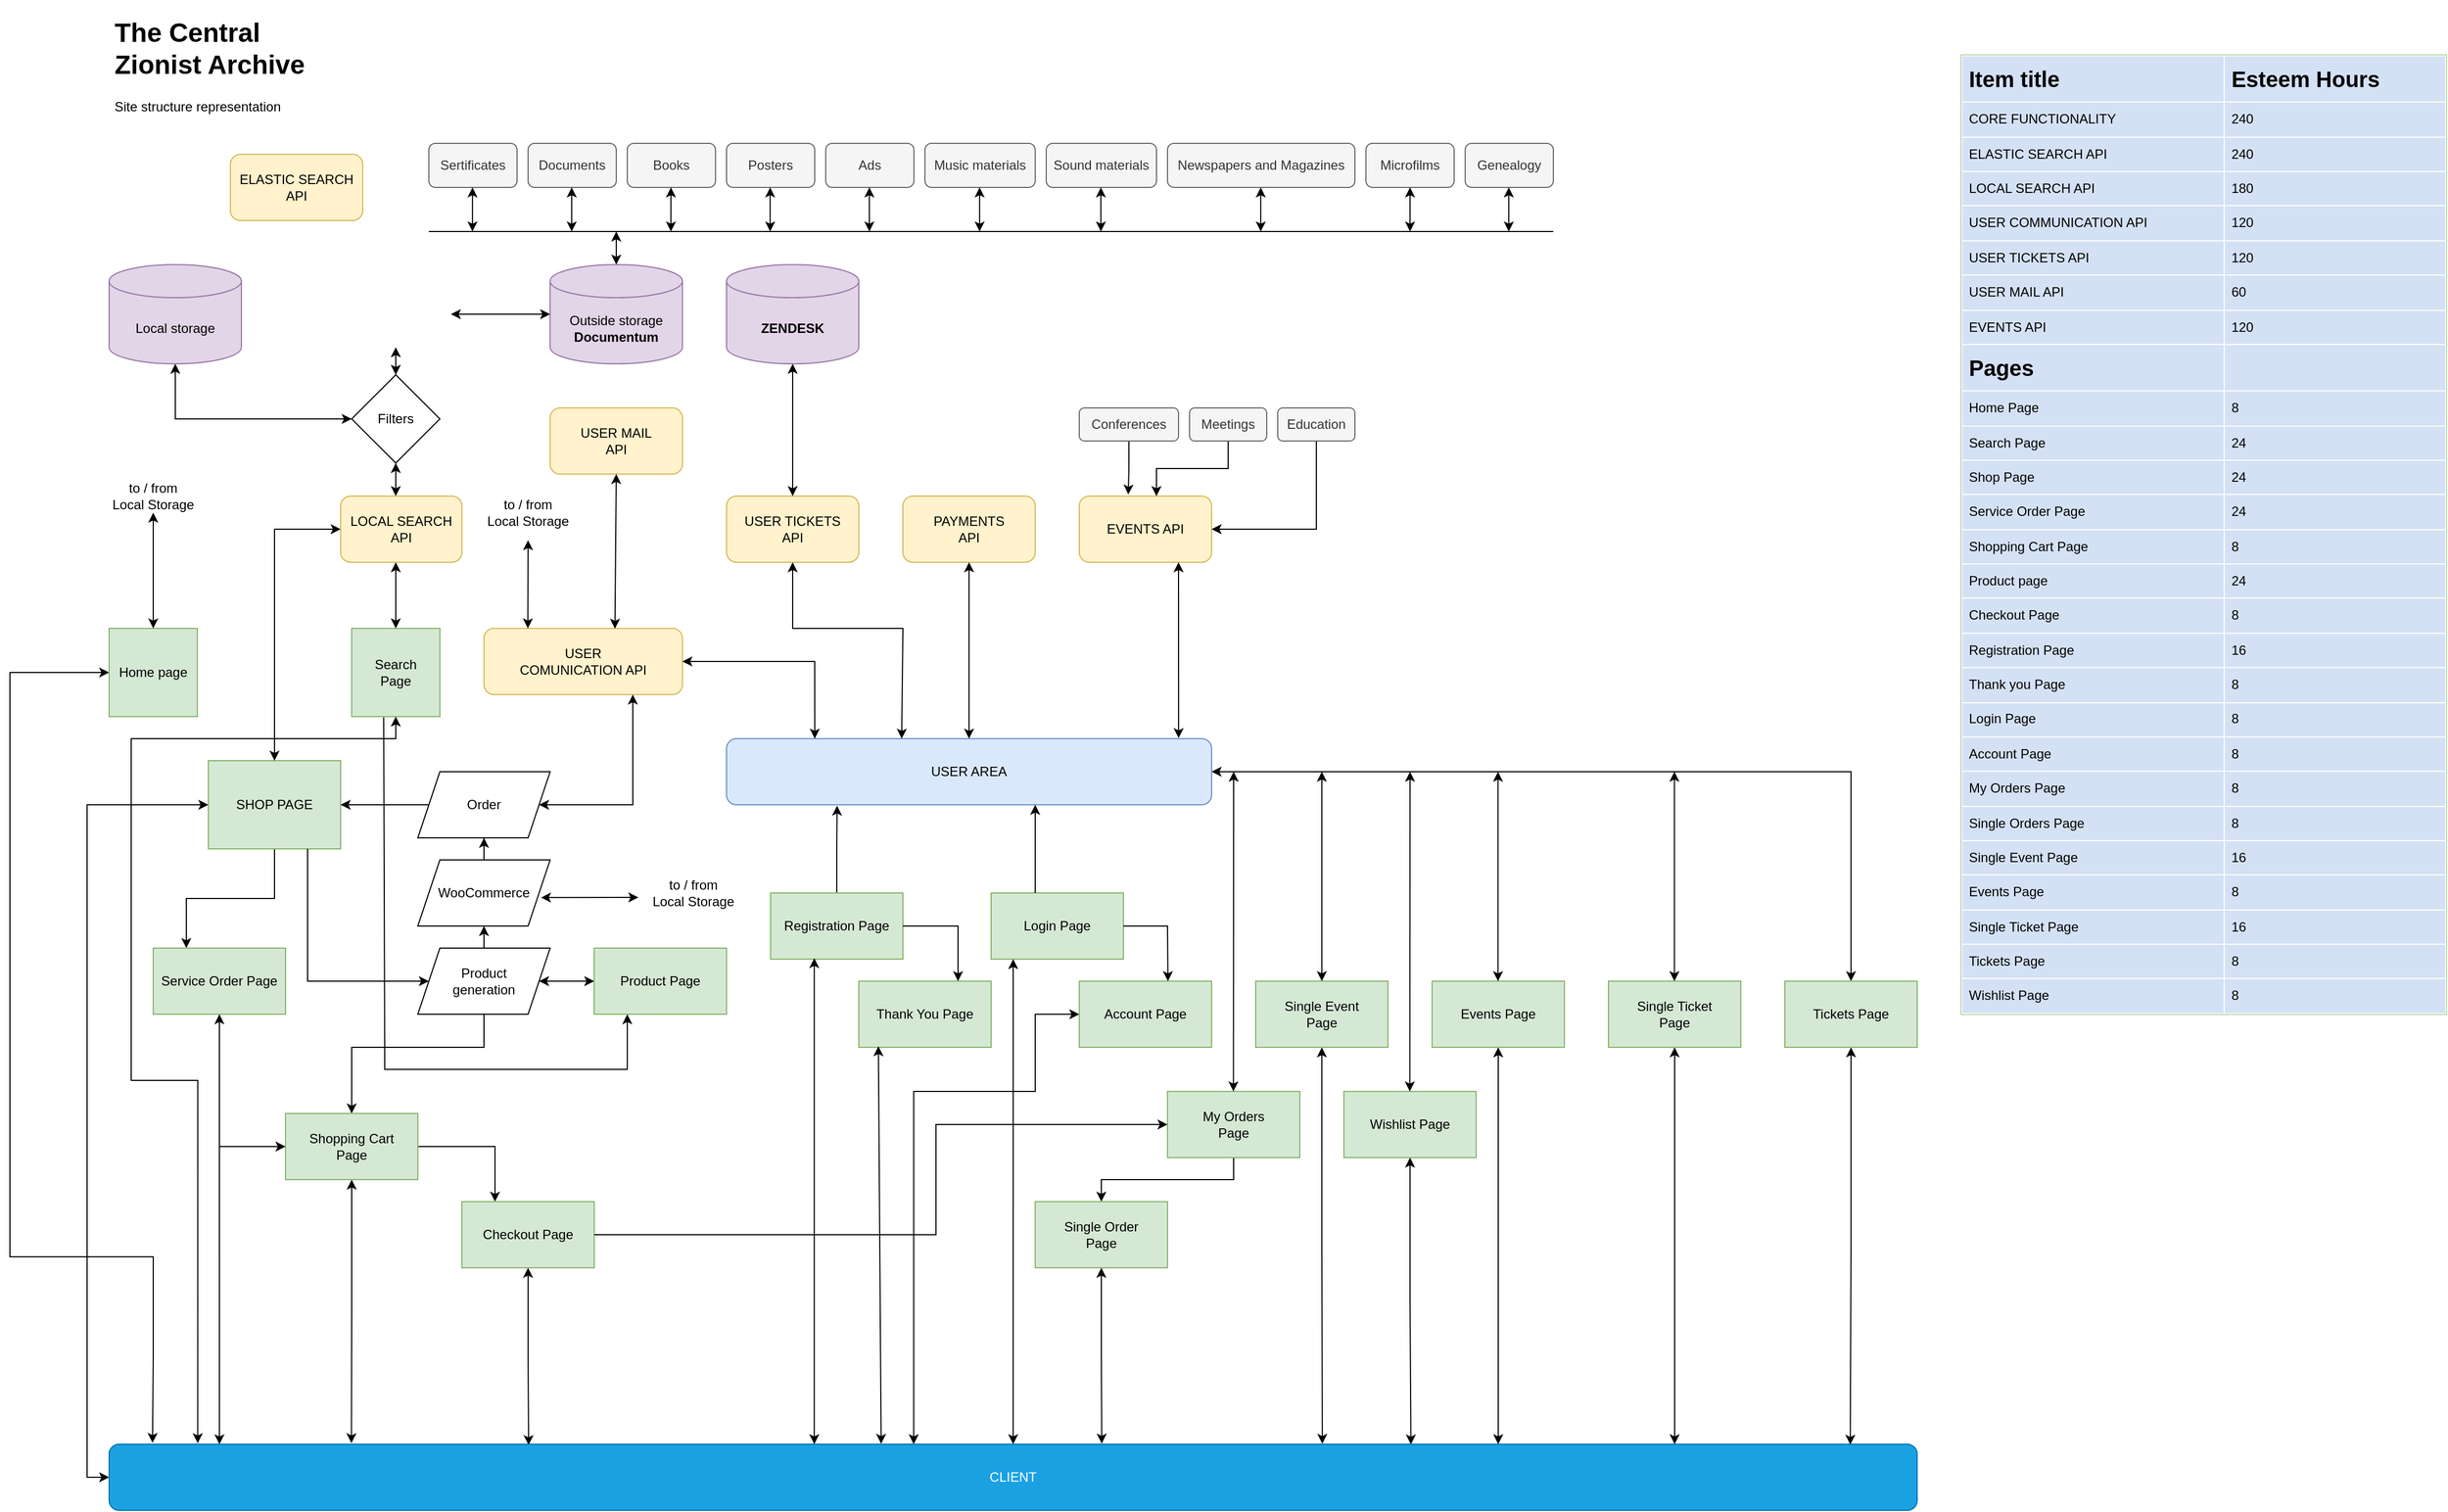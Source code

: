 <mxfile version="20.2.2" type="github">
  <diagram id="vXTD9lxBzudfeYfwQPNL" name="Page-1">
    <mxGraphModel dx="1421" dy="961" grid="1" gridSize="10" guides="1" tooltips="1" connect="1" arrows="1" fold="1" page="1" pageScale="1" pageWidth="1169" pageHeight="827" math="0" shadow="0">
      <root>
        <mxCell id="0" />
        <mxCell id="1" parent="0" />
        <mxCell id="1O4lPicYfPI4-qORrqub-135" style="edgeStyle=orthogonalEdgeStyle;rounded=0;orthogonalLoop=1;jettySize=auto;html=1;entryX=0.024;entryY=-0.02;entryDx=0;entryDy=0;entryPerimeter=0;startArrow=classic;" parent="1" source="1O4lPicYfPI4-qORrqub-1" target="1O4lPicYfPI4-qORrqub-122" edge="1">
          <mxGeometry relative="1" as="geometry">
            <mxPoint x="140" y="1260.0" as="targetPoint" />
            <Array as="points">
              <mxPoint x="70" y="640" />
              <mxPoint x="70" y="1170" />
              <mxPoint x="200" y="1170" />
              <mxPoint x="200" y="1260" />
            </Array>
          </mxGeometry>
        </mxCell>
        <mxCell id="1O4lPicYfPI4-qORrqub-1" value="Home page" style="whiteSpace=wrap;html=1;aspect=fixed;fillColor=#d5e8d4;strokeColor=#82b366;" parent="1" vertex="1">
          <mxGeometry x="160" y="600" width="80" height="80" as="geometry" />
        </mxCell>
        <mxCell id="1O4lPicYfPI4-qORrqub-136" style="edgeStyle=orthogonalEdgeStyle;rounded=0;orthogonalLoop=1;jettySize=auto;html=1;entryX=0.049;entryY=-0.015;entryDx=0;entryDy=0;entryPerimeter=0;startArrow=classic;" parent="1" source="1O4lPicYfPI4-qORrqub-2" target="1O4lPicYfPI4-qORrqub-122" edge="1">
          <mxGeometry relative="1" as="geometry">
            <Array as="points">
              <mxPoint x="420" y="700" />
              <mxPoint x="180" y="700" />
              <mxPoint x="180" y="1010" />
              <mxPoint x="240" y="1010" />
            </Array>
          </mxGeometry>
        </mxCell>
        <mxCell id="1O4lPicYfPI4-qORrqub-2" value="&lt;div&gt;Search&lt;/div&gt;&lt;div&gt;Page&lt;br&gt;&lt;/div&gt;" style="whiteSpace=wrap;html=1;aspect=fixed;fillColor=#d5e8d4;strokeColor=#82b366;" parent="1" vertex="1">
          <mxGeometry x="380" y="600" width="80" height="80" as="geometry" />
        </mxCell>
        <mxCell id="1O4lPicYfPI4-qORrqub-4" value="Local storage" style="shape=cylinder3;whiteSpace=wrap;html=1;boundedLbl=1;backgroundOutline=1;size=15;fillColor=#e1d5e7;strokeColor=#9673a6;" parent="1" vertex="1">
          <mxGeometry x="160" y="270" width="120" height="90" as="geometry" />
        </mxCell>
        <mxCell id="1O4lPicYfPI4-qORrqub-5" value="Outside storage&lt;br&gt;&lt;strong&gt;Documentum&lt;/strong&gt;" style="shape=cylinder3;whiteSpace=wrap;html=1;boundedLbl=1;backgroundOutline=1;size=15;fillColor=#e1d5e7;strokeColor=#9673a6;" parent="1" vertex="1">
          <mxGeometry x="560" y="270" width="120" height="90" as="geometry" />
        </mxCell>
        <mxCell id="1O4lPicYfPI4-qORrqub-6" value="&lt;h1&gt;The Central Zionist Archive &lt;br&gt;&lt;/h1&gt;&lt;p&gt;Site structure representation&lt;br&gt;&lt;/p&gt;" style="text;html=1;strokeColor=none;fillColor=none;spacing=5;spacingTop=-20;whiteSpace=wrap;overflow=hidden;rounded=0;" parent="1" vertex="1">
          <mxGeometry x="160" y="40" width="190" height="120" as="geometry" />
        </mxCell>
        <mxCell id="1O4lPicYfPI4-qORrqub-9" value="Sertificates" style="rounded=1;whiteSpace=wrap;html=1;fillColor=#f5f5f5;fontColor=#333333;strokeColor=#666666;" parent="1" vertex="1">
          <mxGeometry x="450" y="160" width="80" height="40" as="geometry" />
        </mxCell>
        <mxCell id="1O4lPicYfPI4-qORrqub-10" value="Documents" style="rounded=1;whiteSpace=wrap;html=1;fillColor=#f5f5f5;fontColor=#333333;strokeColor=#666666;" parent="1" vertex="1">
          <mxGeometry x="540" y="160" width="80" height="40" as="geometry" />
        </mxCell>
        <mxCell id="1O4lPicYfPI4-qORrqub-11" value="Books" style="rounded=1;whiteSpace=wrap;html=1;fillColor=#f5f5f5;fontColor=#333333;strokeColor=#666666;" parent="1" vertex="1">
          <mxGeometry x="630" y="160" width="80" height="40" as="geometry" />
        </mxCell>
        <mxCell id="1O4lPicYfPI4-qORrqub-13" value="" style="endArrow=classic;startArrow=classic;html=1;rounded=0;exitX=1;exitY=0.5;exitDx=0;exitDy=0;entryX=0;entryY=0.5;entryDx=0;entryDy=0;entryPerimeter=0;" parent="1" target="1O4lPicYfPI4-qORrqub-5" edge="1">
          <mxGeometry width="50" height="50" relative="1" as="geometry">
            <mxPoint x="470" y="315" as="sourcePoint" />
            <mxPoint x="640" y="440" as="targetPoint" />
          </mxGeometry>
        </mxCell>
        <mxCell id="1O4lPicYfPI4-qORrqub-14" value="Posters" style="rounded=1;whiteSpace=wrap;html=1;fillColor=#f5f5f5;fontColor=#333333;strokeColor=#666666;" parent="1" vertex="1">
          <mxGeometry x="720" y="160" width="80" height="40" as="geometry" />
        </mxCell>
        <mxCell id="1O4lPicYfPI4-qORrqub-17" value="Filters" style="rhombus;whiteSpace=wrap;html=1;" parent="1" vertex="1">
          <mxGeometry x="380" y="370" width="80" height="80" as="geometry" />
        </mxCell>
        <mxCell id="1O4lPicYfPI4-qORrqub-22" value="" style="endArrow=classic;startArrow=classic;html=1;rounded=0;entryX=0.5;entryY=1;entryDx=0;entryDy=0;" parent="1" edge="1">
          <mxGeometry width="50" height="50" relative="1" as="geometry">
            <mxPoint x="420" y="370" as="sourcePoint" />
            <mxPoint x="420" y="345" as="targetPoint" />
          </mxGeometry>
        </mxCell>
        <mxCell id="1O4lPicYfPI4-qORrqub-23" value="" style="endArrow=classic;startArrow=classic;html=1;rounded=0;entryX=0;entryY=0.5;entryDx=0;entryDy=0;exitX=0.5;exitY=1;exitDx=0;exitDy=0;exitPerimeter=0;" parent="1" source="1O4lPicYfPI4-qORrqub-4" target="1O4lPicYfPI4-qORrqub-17" edge="1">
          <mxGeometry width="50" height="50" relative="1" as="geometry">
            <mxPoint x="195" y="435" as="sourcePoint" />
            <mxPoint x="245" y="385" as="targetPoint" />
            <Array as="points">
              <mxPoint x="220" y="410" />
            </Array>
          </mxGeometry>
        </mxCell>
        <mxCell id="1O4lPicYfPI4-qORrqub-24" value="" style="endArrow=classic;startArrow=classic;html=1;rounded=0;exitX=0.5;exitY=0;exitDx=0;exitDy=0;entryX=0.5;entryY=1;entryDx=0;entryDy=0;" parent="1" target="1O4lPicYfPI4-qORrqub-17" edge="1">
          <mxGeometry width="50" height="50" relative="1" as="geometry">
            <mxPoint x="420" y="480" as="sourcePoint" />
            <mxPoint x="470" y="400" as="targetPoint" />
          </mxGeometry>
        </mxCell>
        <mxCell id="1O4lPicYfPI4-qORrqub-25" value="Ads" style="rounded=1;whiteSpace=wrap;html=1;fillColor=#f5f5f5;fontColor=#333333;strokeColor=#666666;" parent="1" vertex="1">
          <mxGeometry x="810" y="160" width="80" height="40" as="geometry" />
        </mxCell>
        <mxCell id="1O4lPicYfPI4-qORrqub-26" value="Music materials" style="rounded=1;whiteSpace=wrap;html=1;fillColor=#f5f5f5;fontColor=#333333;strokeColor=#666666;" parent="1" vertex="1">
          <mxGeometry x="900" y="160" width="100" height="40" as="geometry" />
        </mxCell>
        <mxCell id="1O4lPicYfPI4-qORrqub-27" value="Sound materials" style="rounded=1;whiteSpace=wrap;html=1;fillColor=#f5f5f5;fontColor=#333333;strokeColor=#666666;" parent="1" vertex="1">
          <mxGeometry x="1010" y="160" width="100" height="40" as="geometry" />
        </mxCell>
        <mxCell id="1O4lPicYfPI4-qORrqub-28" value="" style="endArrow=classic;startArrow=classic;html=1;rounded=0;exitX=0.5;exitY=0;exitDx=0;exitDy=0;entryX=0.5;entryY=1;entryDx=0;entryDy=0;" parent="1" source="1O4lPicYfPI4-qORrqub-2" edge="1">
          <mxGeometry width="50" height="50" relative="1" as="geometry">
            <mxPoint x="690" y="410" as="sourcePoint" />
            <mxPoint x="420" y="540" as="targetPoint" />
          </mxGeometry>
        </mxCell>
        <mxCell id="1O4lPicYfPI4-qORrqub-30" value="" style="endArrow=classic;startArrow=classic;html=1;rounded=0;exitX=0.5;exitY=0;exitDx=0;exitDy=0;" parent="1" source="1O4lPicYfPI4-qORrqub-1" target="1O4lPicYfPI4-qORrqub-31" edge="1">
          <mxGeometry width="50" height="50" relative="1" as="geometry">
            <mxPoint x="690" y="410" as="sourcePoint" />
            <mxPoint x="200" y="480" as="targetPoint" />
          </mxGeometry>
        </mxCell>
        <mxCell id="1O4lPicYfPI4-qORrqub-31" value="&lt;div&gt;to / from&lt;/div&gt;&lt;div&gt;Local Storage&lt;br&gt;&lt;/div&gt;" style="text;html=1;strokeColor=none;fillColor=none;align=center;verticalAlign=middle;whiteSpace=wrap;rounded=0;" parent="1" vertex="1">
          <mxGeometry x="150" y="465" width="100" height="30" as="geometry" />
        </mxCell>
        <mxCell id="1O4lPicYfPI4-qORrqub-34" value="" style="endArrow=classic;startArrow=classic;html=1;rounded=0;exitX=0.5;exitY=0;exitDx=0;exitDy=0;exitPerimeter=0;" parent="1" source="1O4lPicYfPI4-qORrqub-5" edge="1">
          <mxGeometry width="50" height="50" relative="1" as="geometry">
            <mxPoint x="690" y="410" as="sourcePoint" />
            <mxPoint x="620" y="240" as="targetPoint" />
          </mxGeometry>
        </mxCell>
        <mxCell id="1O4lPicYfPI4-qORrqub-35" value="" style="endArrow=none;html=1;rounded=0;" parent="1" edge="1">
          <mxGeometry width="50" height="50" relative="1" as="geometry">
            <mxPoint x="450" y="240" as="sourcePoint" />
            <mxPoint x="1470" y="240" as="targetPoint" />
          </mxGeometry>
        </mxCell>
        <mxCell id="1O4lPicYfPI4-qORrqub-39" value="Newspapers and Magazines" style="rounded=1;whiteSpace=wrap;html=1;fillColor=#f5f5f5;fontColor=#333333;strokeColor=#666666;" parent="1" vertex="1">
          <mxGeometry x="1120" y="160" width="170" height="40" as="geometry" />
        </mxCell>
        <mxCell id="1O4lPicYfPI4-qORrqub-40" value="Genealogy" style="rounded=1;whiteSpace=wrap;html=1;fillColor=#f5f5f5;fontColor=#333333;strokeColor=#666666;" parent="1" vertex="1">
          <mxGeometry x="1390" y="160" width="80" height="40" as="geometry" />
        </mxCell>
        <mxCell id="1O4lPicYfPI4-qORrqub-43" value="Microfilms" style="rounded=1;whiteSpace=wrap;html=1;fillColor=#f5f5f5;fontColor=#333333;strokeColor=#666666;" parent="1" vertex="1">
          <mxGeometry x="1300" y="160" width="80" height="40" as="geometry" />
        </mxCell>
        <mxCell id="1O4lPicYfPI4-qORrqub-44" value="" style="endArrow=classic;startArrow=classic;html=1;rounded=0;entryX=0.5;entryY=1;entryDx=0;entryDy=0;" parent="1" edge="1">
          <mxGeometry width="50" height="50" relative="1" as="geometry">
            <mxPoint x="489.58" y="240.0" as="sourcePoint" />
            <mxPoint x="489.58" y="200.0" as="targetPoint" />
          </mxGeometry>
        </mxCell>
        <mxCell id="1O4lPicYfPI4-qORrqub-45" value="" style="endArrow=classic;startArrow=classic;html=1;rounded=0;entryX=0.5;entryY=1;entryDx=0;entryDy=0;" parent="1" edge="1">
          <mxGeometry width="50" height="50" relative="1" as="geometry">
            <mxPoint x="579.58" y="240.0" as="sourcePoint" />
            <mxPoint x="579.58" y="200.0" as="targetPoint" />
          </mxGeometry>
        </mxCell>
        <mxCell id="1O4lPicYfPI4-qORrqub-46" value="" style="endArrow=classic;startArrow=classic;html=1;rounded=0;entryX=0.5;entryY=1;entryDx=0;entryDy=0;" parent="1" edge="1">
          <mxGeometry width="50" height="50" relative="1" as="geometry">
            <mxPoint x="669.58" y="240.0" as="sourcePoint" />
            <mxPoint x="669.58" y="200.0" as="targetPoint" />
          </mxGeometry>
        </mxCell>
        <mxCell id="1O4lPicYfPI4-qORrqub-47" value="" style="endArrow=classic;startArrow=classic;html=1;rounded=0;entryX=0.5;entryY=1;entryDx=0;entryDy=0;" parent="1" edge="1">
          <mxGeometry width="50" height="50" relative="1" as="geometry">
            <mxPoint x="759.58" y="240.0" as="sourcePoint" />
            <mxPoint x="759.58" y="200.0" as="targetPoint" />
          </mxGeometry>
        </mxCell>
        <mxCell id="1O4lPicYfPI4-qORrqub-48" value="" style="endArrow=classic;startArrow=classic;html=1;rounded=0;entryX=0.5;entryY=1;entryDx=0;entryDy=0;" parent="1" edge="1">
          <mxGeometry width="50" height="50" relative="1" as="geometry">
            <mxPoint x="849.58" y="240.0" as="sourcePoint" />
            <mxPoint x="849.58" y="200.0" as="targetPoint" />
          </mxGeometry>
        </mxCell>
        <mxCell id="1O4lPicYfPI4-qORrqub-49" value="" style="endArrow=classic;startArrow=classic;html=1;rounded=0;entryX=0.5;entryY=1;entryDx=0;entryDy=0;" parent="1" edge="1">
          <mxGeometry width="50" height="50" relative="1" as="geometry">
            <mxPoint x="949.58" y="240.0" as="sourcePoint" />
            <mxPoint x="949.58" y="200.0" as="targetPoint" />
          </mxGeometry>
        </mxCell>
        <mxCell id="1O4lPicYfPI4-qORrqub-50" value="" style="endArrow=classic;startArrow=classic;html=1;rounded=0;entryX=0.5;entryY=1;entryDx=0;entryDy=0;" parent="1" edge="1">
          <mxGeometry width="50" height="50" relative="1" as="geometry">
            <mxPoint x="1059.58" y="240.0" as="sourcePoint" />
            <mxPoint x="1059.58" y="200.0" as="targetPoint" />
          </mxGeometry>
        </mxCell>
        <mxCell id="1O4lPicYfPI4-qORrqub-51" value="" style="endArrow=classic;startArrow=classic;html=1;rounded=0;entryX=0.5;entryY=1;entryDx=0;entryDy=0;" parent="1" edge="1">
          <mxGeometry width="50" height="50" relative="1" as="geometry">
            <mxPoint x="1204.58" y="240.0" as="sourcePoint" />
            <mxPoint x="1204.58" y="200.0" as="targetPoint" />
          </mxGeometry>
        </mxCell>
        <mxCell id="1O4lPicYfPI4-qORrqub-52" value="" style="endArrow=classic;startArrow=classic;html=1;rounded=0;entryX=0.5;entryY=1;entryDx=0;entryDy=0;" parent="1" edge="1">
          <mxGeometry width="50" height="50" relative="1" as="geometry">
            <mxPoint x="1429.58" y="240.0" as="sourcePoint" />
            <mxPoint x="1429.58" y="200.0" as="targetPoint" />
          </mxGeometry>
        </mxCell>
        <mxCell id="1O4lPicYfPI4-qORrqub-53" value="" style="endArrow=classic;startArrow=classic;html=1;rounded=0;entryX=0.5;entryY=1;entryDx=0;entryDy=0;" parent="1" edge="1">
          <mxGeometry width="50" height="50" relative="1" as="geometry">
            <mxPoint x="1340" y="240.0" as="sourcePoint" />
            <mxPoint x="1340" y="200.0" as="targetPoint" />
          </mxGeometry>
        </mxCell>
        <mxCell id="1O4lPicYfPI4-qORrqub-123" style="edgeStyle=orthogonalEdgeStyle;rounded=0;orthogonalLoop=1;jettySize=auto;html=1;entryX=0.5;entryY=0;entryDx=0;entryDy=0;startArrow=classic;" parent="1" source="1O4lPicYfPI4-qORrqub-55" target="1O4lPicYfPI4-qORrqub-105" edge="1">
          <mxGeometry relative="1" as="geometry" />
        </mxCell>
        <mxCell id="1O4lPicYfPI4-qORrqub-55" value="USER AREA" style="rounded=1;whiteSpace=wrap;html=1;fillColor=#dae8fc;strokeColor=#6c8ebf;" parent="1" vertex="1">
          <mxGeometry x="720" y="700" width="440" height="60" as="geometry" />
        </mxCell>
        <mxCell id="1O4lPicYfPI4-qORrqub-56" value="USER TICKETS&lt;br&gt;API" style="rounded=1;whiteSpace=wrap;html=1;fillColor=#fff2cc;strokeColor=#d6b656;" parent="1" vertex="1">
          <mxGeometry x="720" y="480" width="120" height="60" as="geometry" />
        </mxCell>
        <mxCell id="1O4lPicYfPI4-qORrqub-57" value="EVENTS API" style="rounded=1;whiteSpace=wrap;html=1;fillColor=#fff2cc;strokeColor=#d6b656;" parent="1" vertex="1">
          <mxGeometry x="1040" y="480" width="120" height="60" as="geometry" />
        </mxCell>
        <mxCell id="1O4lPicYfPI4-qORrqub-59" value="&lt;strong&gt;ZENDESK&lt;/strong&gt;" style="shape=cylinder3;whiteSpace=wrap;html=1;boundedLbl=1;backgroundOutline=1;size=15;fillColor=#e1d5e7;strokeColor=#9673a6;" parent="1" vertex="1">
          <mxGeometry x="720" y="270" width="120" height="90" as="geometry" />
        </mxCell>
        <mxCell id="1O4lPicYfPI4-qORrqub-60" value="PAYMENTS&lt;br&gt;API" style="rounded=1;whiteSpace=wrap;html=1;fillColor=#fff2cc;strokeColor=#d6b656;" parent="1" vertex="1">
          <mxGeometry x="880" y="480" width="120" height="60" as="geometry" />
        </mxCell>
        <mxCell id="1O4lPicYfPI4-qORrqub-64" style="edgeStyle=orthogonalEdgeStyle;rounded=0;orthogonalLoop=1;jettySize=auto;html=1;exitX=0.5;exitY=1;exitDx=0;exitDy=0;entryX=0.37;entryY=-0.024;entryDx=0;entryDy=0;entryPerimeter=0;" parent="1" source="1O4lPicYfPI4-qORrqub-61" target="1O4lPicYfPI4-qORrqub-57" edge="1">
          <mxGeometry relative="1" as="geometry" />
        </mxCell>
        <mxCell id="1O4lPicYfPI4-qORrqub-61" value="Сonferences" style="rounded=1;whiteSpace=wrap;html=1;fillColor=#f5f5f5;fontColor=#333333;strokeColor=#666666;" parent="1" vertex="1">
          <mxGeometry x="1040" y="400" width="90" height="30" as="geometry" />
        </mxCell>
        <mxCell id="1O4lPicYfPI4-qORrqub-65" style="edgeStyle=orthogonalEdgeStyle;rounded=0;orthogonalLoop=1;jettySize=auto;html=1;exitX=0.5;exitY=1;exitDx=0;exitDy=0;entryX=0.583;entryY=0;entryDx=0;entryDy=0;entryPerimeter=0;" parent="1" source="1O4lPicYfPI4-qORrqub-62" target="1O4lPicYfPI4-qORrqub-57" edge="1">
          <mxGeometry relative="1" as="geometry" />
        </mxCell>
        <mxCell id="1O4lPicYfPI4-qORrqub-62" value="Meetings" style="rounded=1;whiteSpace=wrap;html=1;fillColor=#f5f5f5;fontColor=#333333;strokeColor=#666666;" parent="1" vertex="1">
          <mxGeometry x="1140" y="400" width="70" height="30" as="geometry" />
        </mxCell>
        <mxCell id="1O4lPicYfPI4-qORrqub-66" style="edgeStyle=orthogonalEdgeStyle;rounded=0;orthogonalLoop=1;jettySize=auto;html=1;exitX=0.5;exitY=1;exitDx=0;exitDy=0;entryX=1;entryY=0.5;entryDx=0;entryDy=0;" parent="1" source="1O4lPicYfPI4-qORrqub-63" target="1O4lPicYfPI4-qORrqub-57" edge="1">
          <mxGeometry relative="1" as="geometry" />
        </mxCell>
        <mxCell id="1O4lPicYfPI4-qORrqub-63" value="Education" style="rounded=1;whiteSpace=wrap;html=1;fillColor=#f5f5f5;fontColor=#333333;strokeColor=#666666;" parent="1" vertex="1">
          <mxGeometry x="1220" y="400" width="70" height="30" as="geometry" />
        </mxCell>
        <mxCell id="1O4lPicYfPI4-qORrqub-116" style="edgeStyle=orthogonalEdgeStyle;rounded=0;orthogonalLoop=1;jettySize=auto;html=1;entryX=0.25;entryY=0;entryDx=0;entryDy=0;" parent="1" source="1O4lPicYfPI4-qORrqub-67" target="1O4lPicYfPI4-qORrqub-111" edge="1">
          <mxGeometry relative="1" as="geometry" />
        </mxCell>
        <mxCell id="1O4lPicYfPI4-qORrqub-134" style="edgeStyle=orthogonalEdgeStyle;rounded=0;orthogonalLoop=1;jettySize=auto;html=1;entryX=0;entryY=0.5;entryDx=0;entryDy=0;startArrow=classic;" parent="1" source="1O4lPicYfPI4-qORrqub-67" target="1O4lPicYfPI4-qORrqub-122" edge="1">
          <mxGeometry relative="1" as="geometry">
            <Array as="points">
              <mxPoint x="140" y="760" />
              <mxPoint x="140" y="1370" />
            </Array>
          </mxGeometry>
        </mxCell>
        <mxCell id="1O4lPicYfPI4-qORrqub-67" value="SHOP PAGE" style="rounded=0;whiteSpace=wrap;html=1;fillColor=#d5e8d4;strokeColor=#82b366;" parent="1" vertex="1">
          <mxGeometry x="250" y="720" width="120" height="80" as="geometry" />
        </mxCell>
        <mxCell id="1O4lPicYfPI4-qORrqub-69" value="" style="endArrow=classic;startArrow=classic;html=1;rounded=0;entryX=0;entryY=0.5;entryDx=0;entryDy=0;" parent="1" source="1O4lPicYfPI4-qORrqub-67" edge="1">
          <mxGeometry width="50" height="50" relative="1" as="geometry">
            <mxPoint x="200" y="730" as="sourcePoint" />
            <mxPoint x="370" y="510" as="targetPoint" />
            <Array as="points">
              <mxPoint x="310" y="510" />
            </Array>
          </mxGeometry>
        </mxCell>
        <mxCell id="1O4lPicYfPI4-qORrqub-74" style="edgeStyle=orthogonalEdgeStyle;rounded=0;orthogonalLoop=1;jettySize=auto;html=1;exitX=0.5;exitY=0;exitDx=0;exitDy=0;entryX=0.5;entryY=1;entryDx=0;entryDy=0;" parent="1" source="1O4lPicYfPI4-qORrqub-70" target="1O4lPicYfPI4-qORrqub-71" edge="1">
          <mxGeometry relative="1" as="geometry" />
        </mxCell>
        <mxCell id="1O4lPicYfPI4-qORrqub-90" style="edgeStyle=orthogonalEdgeStyle;rounded=0;orthogonalLoop=1;jettySize=auto;html=1;entryX=0;entryY=0.5;entryDx=0;entryDy=0;startArrow=classic;" parent="1" source="1O4lPicYfPI4-qORrqub-70" target="1O4lPicYfPI4-qORrqub-89" edge="1">
          <mxGeometry relative="1" as="geometry" />
        </mxCell>
        <mxCell id="1O4lPicYfPI4-qORrqub-119" style="edgeStyle=orthogonalEdgeStyle;rounded=0;orthogonalLoop=1;jettySize=auto;html=1;entryX=0.5;entryY=0;entryDx=0;entryDy=0;" parent="1" source="1O4lPicYfPI4-qORrqub-70" target="1O4lPicYfPI4-qORrqub-112" edge="1">
          <mxGeometry relative="1" as="geometry">
            <Array as="points">
              <mxPoint x="500" y="980" />
              <mxPoint x="380" y="980" />
            </Array>
          </mxGeometry>
        </mxCell>
        <mxCell id="1O4lPicYfPI4-qORrqub-70" value="&lt;div&gt;Product&lt;/div&gt;&lt;div&gt;generation&lt;br&gt;&lt;/div&gt;" style="shape=parallelogram;perimeter=parallelogramPerimeter;whiteSpace=wrap;html=1;fixedSize=1;" parent="1" vertex="1">
          <mxGeometry x="440" y="890" width="120" height="60" as="geometry" />
        </mxCell>
        <mxCell id="1O4lPicYfPI4-qORrqub-75" style="edgeStyle=orthogonalEdgeStyle;rounded=0;orthogonalLoop=1;jettySize=auto;html=1;exitX=0.5;exitY=0;exitDx=0;exitDy=0;" parent="1" source="1O4lPicYfPI4-qORrqub-71" target="1O4lPicYfPI4-qORrqub-72" edge="1">
          <mxGeometry relative="1" as="geometry" />
        </mxCell>
        <mxCell id="1O4lPicYfPI4-qORrqub-71" value="WooCommerce" style="shape=parallelogram;perimeter=parallelogramPerimeter;whiteSpace=wrap;html=1;fixedSize=1;" parent="1" vertex="1">
          <mxGeometry x="440" y="810" width="120" height="60" as="geometry" />
        </mxCell>
        <mxCell id="1O4lPicYfPI4-qORrqub-76" style="edgeStyle=orthogonalEdgeStyle;rounded=0;orthogonalLoop=1;jettySize=auto;html=1;entryX=1;entryY=0.5;entryDx=0;entryDy=0;" parent="1" source="1O4lPicYfPI4-qORrqub-72" target="1O4lPicYfPI4-qORrqub-67" edge="1">
          <mxGeometry relative="1" as="geometry" />
        </mxCell>
        <mxCell id="1O4lPicYfPI4-qORrqub-72" value="Order" style="shape=parallelogram;perimeter=parallelogramPerimeter;whiteSpace=wrap;html=1;fixedSize=1;" parent="1" vertex="1">
          <mxGeometry x="440" y="730" width="120" height="60" as="geometry" />
        </mxCell>
        <mxCell id="1O4lPicYfPI4-qORrqub-73" value="" style="endArrow=classic;html=1;rounded=0;entryX=0;entryY=0.5;entryDx=0;entryDy=0;exitX=0.75;exitY=1;exitDx=0;exitDy=0;" parent="1" source="1O4lPicYfPI4-qORrqub-67" target="1O4lPicYfPI4-qORrqub-70" edge="1">
          <mxGeometry width="50" height="50" relative="1" as="geometry">
            <mxPoint x="420" y="760" as="sourcePoint" />
            <mxPoint x="470" y="710" as="targetPoint" />
            <Array as="points">
              <mxPoint x="340" y="920" />
            </Array>
          </mxGeometry>
        </mxCell>
        <mxCell id="1O4lPicYfPI4-qORrqub-77" value="" style="endArrow=classic;startArrow=classic;html=1;rounded=0;exitX=0.931;exitY=0.569;exitDx=0;exitDy=0;exitPerimeter=0;" parent="1" source="1O4lPicYfPI4-qORrqub-71" edge="1">
          <mxGeometry width="50" height="50" relative="1" as="geometry">
            <mxPoint x="610" y="865" as="sourcePoint" />
            <mxPoint x="640" y="844" as="targetPoint" />
          </mxGeometry>
        </mxCell>
        <mxCell id="1O4lPicYfPI4-qORrqub-78" value="&lt;div&gt;to / from&lt;/div&gt;&lt;div&gt;Local Storage&lt;br&gt;&lt;/div&gt;" style="text;html=1;strokeColor=none;fillColor=none;align=center;verticalAlign=middle;whiteSpace=wrap;rounded=0;" parent="1" vertex="1">
          <mxGeometry x="490" y="480" width="100" height="30" as="geometry" />
        </mxCell>
        <mxCell id="1O4lPicYfPI4-qORrqub-79" value="" style="endArrow=classic;startArrow=classic;html=1;rounded=0;entryX=0.5;entryY=1;entryDx=0;entryDy=0;entryPerimeter=0;exitX=0.5;exitY=0;exitDx=0;exitDy=0;" parent="1" source="1O4lPicYfPI4-qORrqub-56" target="1O4lPicYfPI4-qORrqub-59" edge="1">
          <mxGeometry width="50" height="50" relative="1" as="geometry">
            <mxPoint x="760" y="450" as="sourcePoint" />
            <mxPoint x="810" y="400" as="targetPoint" />
          </mxGeometry>
        </mxCell>
        <mxCell id="1O4lPicYfPI4-qORrqub-80" value="USER &lt;br&gt;COMUNICATION API" style="rounded=1;whiteSpace=wrap;html=1;fillColor=#fff2cc;strokeColor=#d6b656;" parent="1" vertex="1">
          <mxGeometry x="500" y="600" width="180" height="60" as="geometry" />
        </mxCell>
        <mxCell id="1O4lPicYfPI4-qORrqub-81" value="" style="endArrow=classic;startArrow=classic;html=1;rounded=0;entryX=0.75;entryY=1;entryDx=0;entryDy=0;exitX=1;exitY=0.5;exitDx=0;exitDy=0;" parent="1" source="1O4lPicYfPI4-qORrqub-72" target="1O4lPicYfPI4-qORrqub-80" edge="1">
          <mxGeometry width="50" height="50" relative="1" as="geometry">
            <mxPoint x="595" y="760" as="sourcePoint" />
            <mxPoint x="645" y="710" as="targetPoint" />
            <Array as="points">
              <mxPoint x="635" y="760" />
            </Array>
          </mxGeometry>
        </mxCell>
        <mxCell id="1O4lPicYfPI4-qORrqub-82" value="" style="endArrow=classic;startArrow=classic;html=1;rounded=0;exitX=1;exitY=0.5;exitDx=0;exitDy=0;entryX=0.182;entryY=0;entryDx=0;entryDy=0;entryPerimeter=0;" parent="1" source="1O4lPicYfPI4-qORrqub-80" target="1O4lPicYfPI4-qORrqub-55" edge="1">
          <mxGeometry width="50" height="50" relative="1" as="geometry">
            <mxPoint x="870" y="660" as="sourcePoint" />
            <mxPoint x="920" y="610" as="targetPoint" />
            <Array as="points">
              <mxPoint x="800" y="630" />
            </Array>
          </mxGeometry>
        </mxCell>
        <mxCell id="1O4lPicYfPI4-qORrqub-83" value="" style="endArrow=classic;startArrow=classic;html=1;rounded=0;entryX=0.221;entryY=-0.001;entryDx=0;entryDy=0;entryPerimeter=0;" parent="1" target="1O4lPicYfPI4-qORrqub-80" edge="1">
          <mxGeometry width="50" height="50" relative="1" as="geometry">
            <mxPoint x="540" y="520" as="sourcePoint" />
            <mxPoint x="618.28" y="560" as="targetPoint" />
          </mxGeometry>
        </mxCell>
        <mxCell id="1O4lPicYfPI4-qORrqub-84" value="USER MAIL&lt;br&gt;API" style="rounded=1;whiteSpace=wrap;html=1;fillColor=#fff2cc;strokeColor=#d6b656;" parent="1" vertex="1">
          <mxGeometry x="560" y="400" width="120" height="60" as="geometry" />
        </mxCell>
        <mxCell id="1O4lPicYfPI4-qORrqub-85" value="" style="endArrow=classic;startArrow=classic;html=1;rounded=0;entryX=0.5;entryY=1;entryDx=0;entryDy=0;exitX=0.66;exitY=0.004;exitDx=0;exitDy=0;exitPerimeter=0;" parent="1" source="1O4lPicYfPI4-qORrqub-80" target="1O4lPicYfPI4-qORrqub-84" edge="1">
          <mxGeometry width="50" height="50" relative="1" as="geometry">
            <mxPoint x="540" y="590" as="sourcePoint" />
            <mxPoint x="590" y="540" as="targetPoint" />
          </mxGeometry>
        </mxCell>
        <mxCell id="1O4lPicYfPI4-qORrqub-86" value="&lt;div&gt;to / from&lt;/div&gt;&lt;div&gt;Local Storage&lt;br&gt;&lt;/div&gt;" style="text;html=1;strokeColor=none;fillColor=none;align=center;verticalAlign=middle;whiteSpace=wrap;rounded=0;" parent="1" vertex="1">
          <mxGeometry x="640" y="825" width="100" height="30" as="geometry" />
        </mxCell>
        <mxCell id="1O4lPicYfPI4-qORrqub-87" value="" style="endArrow=classic;startArrow=classic;html=1;rounded=0;exitX=0.5;exitY=0;exitDx=0;exitDy=0;entryX=0.5;entryY=1;entryDx=0;entryDy=0;" parent="1" source="1O4lPicYfPI4-qORrqub-55" target="1O4lPicYfPI4-qORrqub-60" edge="1">
          <mxGeometry width="50" height="50" relative="1" as="geometry">
            <mxPoint x="890" y="650" as="sourcePoint" />
            <mxPoint x="940" y="600" as="targetPoint" />
          </mxGeometry>
        </mxCell>
        <mxCell id="1O4lPicYfPI4-qORrqub-88" value="" style="endArrow=classic;startArrow=classic;html=1;rounded=0;exitX=0.932;exitY=-0.008;exitDx=0;exitDy=0;exitPerimeter=0;entryX=0.75;entryY=1;entryDx=0;entryDy=0;" parent="1" source="1O4lPicYfPI4-qORrqub-55" target="1O4lPicYfPI4-qORrqub-57" edge="1">
          <mxGeometry width="50" height="50" relative="1" as="geometry">
            <mxPoint x="1090" y="550" as="sourcePoint" />
            <mxPoint x="1140" y="500" as="targetPoint" />
          </mxGeometry>
        </mxCell>
        <mxCell id="1O4lPicYfPI4-qORrqub-89" value="Product Page" style="rounded=0;whiteSpace=wrap;html=1;fillColor=#d5e8d4;strokeColor=#82b366;" parent="1" vertex="1">
          <mxGeometry x="600" y="890" width="120" height="60" as="geometry" />
        </mxCell>
        <mxCell id="1O4lPicYfPI4-qORrqub-91" value="" style="endArrow=classic;html=1;rounded=0;entryX=0.25;entryY=1;entryDx=0;entryDy=0;exitX=0.363;exitY=1.01;exitDx=0;exitDy=0;exitPerimeter=0;" parent="1" source="1O4lPicYfPI4-qORrqub-2" target="1O4lPicYfPI4-qORrqub-89" edge="1">
          <mxGeometry width="50" height="50" relative="1" as="geometry">
            <mxPoint x="410" y="1130" as="sourcePoint" />
            <mxPoint x="830" y="900" as="targetPoint" />
            <Array as="points">
              <mxPoint x="410" y="1000" />
              <mxPoint x="630" y="1000" />
            </Array>
          </mxGeometry>
        </mxCell>
        <mxCell id="1O4lPicYfPI4-qORrqub-94" style="edgeStyle=orthogonalEdgeStyle;rounded=0;orthogonalLoop=1;jettySize=auto;html=1;entryX=0.228;entryY=1.014;entryDx=0;entryDy=0;entryPerimeter=0;" parent="1" source="1O4lPicYfPI4-qORrqub-92" target="1O4lPicYfPI4-qORrqub-55" edge="1">
          <mxGeometry relative="1" as="geometry" />
        </mxCell>
        <mxCell id="1O4lPicYfPI4-qORrqub-92" value="Registration Page" style="rounded=0;whiteSpace=wrap;html=1;fillColor=#d5e8d4;strokeColor=#82b366;" parent="1" vertex="1">
          <mxGeometry x="760" y="840" width="120" height="60" as="geometry" />
        </mxCell>
        <mxCell id="1O4lPicYfPI4-qORrqub-93" value="Thank You Page" style="rounded=0;whiteSpace=wrap;html=1;fillColor=#d5e8d4;strokeColor=#82b366;" parent="1" vertex="1">
          <mxGeometry x="840" y="920" width="120" height="60" as="geometry" />
        </mxCell>
        <mxCell id="1O4lPicYfPI4-qORrqub-96" value="" style="endArrow=classic;html=1;rounded=0;entryX=0.75;entryY=0;entryDx=0;entryDy=0;exitX=1;exitY=0.5;exitDx=0;exitDy=0;" parent="1" source="1O4lPicYfPI4-qORrqub-92" target="1O4lPicYfPI4-qORrqub-93" edge="1">
          <mxGeometry width="50" height="50" relative="1" as="geometry">
            <mxPoint x="610" y="820" as="sourcePoint" />
            <mxPoint x="660" y="770" as="targetPoint" />
            <Array as="points">
              <mxPoint x="930" y="870" />
            </Array>
          </mxGeometry>
        </mxCell>
        <mxCell id="1O4lPicYfPI4-qORrqub-97" value="&lt;div&gt;LOCAL SEARCH&lt;/div&gt;&lt;div&gt;API&lt;/div&gt;" style="rounded=1;whiteSpace=wrap;html=1;fillColor=#fff2cc;strokeColor=#d6b656;" parent="1" vertex="1">
          <mxGeometry x="370" y="480" width="110" height="60" as="geometry" />
        </mxCell>
        <mxCell id="1O4lPicYfPI4-qORrqub-98" value="Login Page" style="rounded=0;whiteSpace=wrap;html=1;fillColor=#d5e8d4;strokeColor=#82b366;" parent="1" vertex="1">
          <mxGeometry x="960" y="840" width="120" height="60" as="geometry" />
        </mxCell>
        <mxCell id="1O4lPicYfPI4-qORrqub-131" style="edgeStyle=orthogonalEdgeStyle;rounded=0;orthogonalLoop=1;jettySize=auto;html=1;entryX=0.445;entryY=0;entryDx=0;entryDy=0;entryPerimeter=0;startArrow=classic;" parent="1" source="1O4lPicYfPI4-qORrqub-99" target="1O4lPicYfPI4-qORrqub-122" edge="1">
          <mxGeometry relative="1" as="geometry">
            <Array as="points">
              <mxPoint x="1000" y="950" />
              <mxPoint x="1000" y="1020" />
              <mxPoint x="890" y="1020" />
            </Array>
          </mxGeometry>
        </mxCell>
        <mxCell id="1O4lPicYfPI4-qORrqub-99" value="Account Page" style="rounded=0;whiteSpace=wrap;html=1;fillColor=#d5e8d4;strokeColor=#82b366;" parent="1" vertex="1">
          <mxGeometry x="1040" y="920" width="120" height="60" as="geometry" />
        </mxCell>
        <mxCell id="1O4lPicYfPI4-qORrqub-100" value="" style="endArrow=classic;html=1;rounded=0;" parent="1" edge="1">
          <mxGeometry width="50" height="50" relative="1" as="geometry">
            <mxPoint x="1000" y="840" as="sourcePoint" />
            <mxPoint x="1000" y="760" as="targetPoint" />
          </mxGeometry>
        </mxCell>
        <mxCell id="1O4lPicYfPI4-qORrqub-101" value="" style="endArrow=classic;html=1;rounded=0;entryX=0.67;entryY=0;entryDx=0;entryDy=0;entryPerimeter=0;" parent="1" target="1O4lPicYfPI4-qORrqub-99" edge="1">
          <mxGeometry width="50" height="50" relative="1" as="geometry">
            <mxPoint x="1080" y="870" as="sourcePoint" />
            <mxPoint x="1170" y="870" as="targetPoint" />
            <Array as="points">
              <mxPoint x="1120" y="870" />
            </Array>
          </mxGeometry>
        </mxCell>
        <mxCell id="1O4lPicYfPI4-qORrqub-125" style="edgeStyle=orthogonalEdgeStyle;rounded=0;orthogonalLoop=1;jettySize=auto;html=1;startArrow=classic;" parent="1" source="1O4lPicYfPI4-qORrqub-102" edge="1">
          <mxGeometry relative="1" as="geometry">
            <mxPoint x="1420" y="1340" as="targetPoint" />
          </mxGeometry>
        </mxCell>
        <mxCell id="1O4lPicYfPI4-qORrqub-102" value="Events Page" style="rounded=0;whiteSpace=wrap;html=1;fillColor=#d5e8d4;strokeColor=#82b366;" parent="1" vertex="1">
          <mxGeometry x="1360" y="920" width="120" height="60" as="geometry" />
        </mxCell>
        <mxCell id="1O4lPicYfPI4-qORrqub-129" style="edgeStyle=orthogonalEdgeStyle;rounded=0;orthogonalLoop=1;jettySize=auto;html=1;entryX=0.671;entryY=-0.006;entryDx=0;entryDy=0;entryPerimeter=0;startArrow=classic;" parent="1" source="1O4lPicYfPI4-qORrqub-103" target="1O4lPicYfPI4-qORrqub-122" edge="1">
          <mxGeometry relative="1" as="geometry" />
        </mxCell>
        <mxCell id="1O4lPicYfPI4-qORrqub-103" value="&lt;div&gt;Single Event&lt;/div&gt;&lt;div&gt;Page&lt;/div&gt;" style="rounded=0;whiteSpace=wrap;html=1;fillColor=#d5e8d4;strokeColor=#82b366;" parent="1" vertex="1">
          <mxGeometry x="1200" y="920" width="120" height="60" as="geometry" />
        </mxCell>
        <mxCell id="1O4lPicYfPI4-qORrqub-124" style="edgeStyle=orthogonalEdgeStyle;rounded=0;orthogonalLoop=1;jettySize=auto;html=1;startArrow=classic;" parent="1" source="1O4lPicYfPI4-qORrqub-104" edge="1">
          <mxGeometry relative="1" as="geometry">
            <mxPoint x="1580" y="1340" as="targetPoint" />
          </mxGeometry>
        </mxCell>
        <mxCell id="1O4lPicYfPI4-qORrqub-104" value="Single Ticket&lt;br&gt;Page" style="rounded=0;whiteSpace=wrap;html=1;fillColor=#d5e8d4;strokeColor=#82b366;" parent="1" vertex="1">
          <mxGeometry x="1520" y="920" width="120" height="60" as="geometry" />
        </mxCell>
        <mxCell id="1O4lPicYfPI4-qORrqub-128" style="edgeStyle=orthogonalEdgeStyle;rounded=0;orthogonalLoop=1;jettySize=auto;html=1;entryX=0.963;entryY=0.007;entryDx=0;entryDy=0;entryPerimeter=0;startArrow=classic;" parent="1" source="1O4lPicYfPI4-qORrqub-105" target="1O4lPicYfPI4-qORrqub-122" edge="1">
          <mxGeometry relative="1" as="geometry" />
        </mxCell>
        <mxCell id="1O4lPicYfPI4-qORrqub-105" value="Tickets Page" style="rounded=0;whiteSpace=wrap;html=1;fillColor=#d5e8d4;strokeColor=#82b366;" parent="1" vertex="1">
          <mxGeometry x="1680" y="920" width="120" height="60" as="geometry" />
        </mxCell>
        <mxCell id="1O4lPicYfPI4-qORrqub-121" style="edgeStyle=orthogonalEdgeStyle;rounded=0;orthogonalLoop=1;jettySize=auto;html=1;" parent="1" source="1O4lPicYfPI4-qORrqub-106" target="1O4lPicYfPI4-qORrqub-120" edge="1">
          <mxGeometry relative="1" as="geometry" />
        </mxCell>
        <mxCell id="1O4lPicYfPI4-qORrqub-106" value="&lt;div&gt;My Orders&lt;/div&gt;&lt;div&gt;Page&lt;br&gt;&lt;/div&gt;" style="rounded=0;whiteSpace=wrap;html=1;fillColor=#d5e8d4;strokeColor=#82b366;" parent="1" vertex="1">
          <mxGeometry x="1120" y="1020" width="120" height="60" as="geometry" />
        </mxCell>
        <mxCell id="1O4lPicYfPI4-qORrqub-126" style="edgeStyle=orthogonalEdgeStyle;rounded=0;orthogonalLoop=1;jettySize=auto;html=1;entryX=0.72;entryY=0.004;entryDx=0;entryDy=0;entryPerimeter=0;startArrow=classic;" parent="1" source="1O4lPicYfPI4-qORrqub-107" target="1O4lPicYfPI4-qORrqub-122" edge="1">
          <mxGeometry relative="1" as="geometry" />
        </mxCell>
        <mxCell id="1O4lPicYfPI4-qORrqub-107" value="Wishlist Page" style="rounded=0;whiteSpace=wrap;html=1;fillColor=#d5e8d4;strokeColor=#82b366;" parent="1" vertex="1">
          <mxGeometry x="1280" y="1020" width="120" height="60" as="geometry" />
        </mxCell>
        <mxCell id="1O4lPicYfPI4-qORrqub-117" style="edgeStyle=orthogonalEdgeStyle;rounded=0;orthogonalLoop=1;jettySize=auto;html=1;entryX=0;entryY=0.5;entryDx=0;entryDy=0;" parent="1" source="1O4lPicYfPI4-qORrqub-111" target="1O4lPicYfPI4-qORrqub-112" edge="1">
          <mxGeometry relative="1" as="geometry" />
        </mxCell>
        <mxCell id="1O4lPicYfPI4-qORrqub-137" style="edgeStyle=orthogonalEdgeStyle;rounded=0;orthogonalLoop=1;jettySize=auto;html=1;exitX=0.5;exitY=1;exitDx=0;exitDy=0;entryX=0.061;entryY=0.001;entryDx=0;entryDy=0;entryPerimeter=0;startArrow=classic;" parent="1" source="1O4lPicYfPI4-qORrqub-111" target="1O4lPicYfPI4-qORrqub-122" edge="1">
          <mxGeometry relative="1" as="geometry" />
        </mxCell>
        <mxCell id="1O4lPicYfPI4-qORrqub-111" value="Service Order Page" style="rounded=0;whiteSpace=wrap;html=1;fillColor=#d5e8d4;strokeColor=#82b366;" parent="1" vertex="1">
          <mxGeometry x="200" y="890" width="120" height="60" as="geometry" />
        </mxCell>
        <mxCell id="1O4lPicYfPI4-qORrqub-115" style="edgeStyle=orthogonalEdgeStyle;rounded=0;orthogonalLoop=1;jettySize=auto;html=1;entryX=0.25;entryY=0;entryDx=0;entryDy=0;" parent="1" source="1O4lPicYfPI4-qORrqub-112" target="1O4lPicYfPI4-qORrqub-113" edge="1">
          <mxGeometry relative="1" as="geometry" />
        </mxCell>
        <mxCell id="1O4lPicYfPI4-qORrqub-138" style="edgeStyle=orthogonalEdgeStyle;rounded=0;orthogonalLoop=1;jettySize=auto;html=1;entryX=0.134;entryY=-0.016;entryDx=0;entryDy=0;entryPerimeter=0;startArrow=classic;" parent="1" source="1O4lPicYfPI4-qORrqub-112" target="1O4lPicYfPI4-qORrqub-122" edge="1">
          <mxGeometry relative="1" as="geometry" />
        </mxCell>
        <mxCell id="1O4lPicYfPI4-qORrqub-112" value="Shopping Cart&lt;br&gt;Page" style="rounded=0;whiteSpace=wrap;html=1;fillColor=#d5e8d4;strokeColor=#82b366;" parent="1" vertex="1">
          <mxGeometry x="320" y="1040" width="120" height="60" as="geometry" />
        </mxCell>
        <mxCell id="1O4lPicYfPI4-qORrqub-139" style="edgeStyle=orthogonalEdgeStyle;rounded=0;orthogonalLoop=1;jettySize=auto;html=1;entryX=0.232;entryY=0.013;entryDx=0;entryDy=0;entryPerimeter=0;strokeColor=default;startArrow=classic;" parent="1" source="1O4lPicYfPI4-qORrqub-113" target="1O4lPicYfPI4-qORrqub-122" edge="1">
          <mxGeometry relative="1" as="geometry" />
        </mxCell>
        <mxCell id="1O4lPicYfPI4-qORrqub-113" value="Checkout Page" style="rounded=0;whiteSpace=wrap;html=1;fillColor=#d5e8d4;strokeColor=#82b366;" parent="1" vertex="1">
          <mxGeometry x="480" y="1120" width="120" height="60" as="geometry" />
        </mxCell>
        <mxCell id="1O4lPicYfPI4-qORrqub-114" value="" style="endArrow=classic;html=1;rounded=0;entryX=0;entryY=0.5;entryDx=0;entryDy=0;exitX=1;exitY=0.5;exitDx=0;exitDy=0;" parent="1" source="1O4lPicYfPI4-qORrqub-113" target="1O4lPicYfPI4-qORrqub-106" edge="1">
          <mxGeometry width="50" height="50" relative="1" as="geometry">
            <mxPoint x="810" y="1200" as="sourcePoint" />
            <mxPoint x="860" y="1150" as="targetPoint" />
            <Array as="points">
              <mxPoint x="910" y="1150" />
              <mxPoint x="910" y="1050" />
            </Array>
          </mxGeometry>
        </mxCell>
        <mxCell id="1O4lPicYfPI4-qORrqub-127" style="edgeStyle=orthogonalEdgeStyle;rounded=0;orthogonalLoop=1;jettySize=auto;html=1;entryX=0.549;entryY=-0.01;entryDx=0;entryDy=0;entryPerimeter=0;startArrow=classic;" parent="1" source="1O4lPicYfPI4-qORrqub-120" target="1O4lPicYfPI4-qORrqub-122" edge="1">
          <mxGeometry relative="1" as="geometry" />
        </mxCell>
        <mxCell id="1O4lPicYfPI4-qORrqub-120" value="&lt;div&gt;Single Order&lt;/div&gt;&lt;div&gt;Page&lt;br&gt;&lt;/div&gt;" style="rounded=0;whiteSpace=wrap;html=1;fillColor=#d5e8d4;strokeColor=#82b366;" parent="1" vertex="1">
          <mxGeometry x="1000" y="1120" width="120" height="60" as="geometry" />
        </mxCell>
        <mxCell id="1O4lPicYfPI4-qORrqub-122" value="&lt;div&gt;CLIENT&lt;/div&gt;" style="rounded=1;whiteSpace=wrap;html=1;fillColor=#1ba1e2;strokeColor=#006EAF;fontColor=#ffffff;" parent="1" vertex="1">
          <mxGeometry x="160" y="1340" width="1640" height="60" as="geometry" />
        </mxCell>
        <mxCell id="1O4lPicYfPI4-qORrqub-130" value="" style="endArrow=classic;html=1;rounded=0;entryX=0.167;entryY=1;entryDx=0;entryDy=0;entryPerimeter=0;exitX=0.5;exitY=0;exitDx=0;exitDy=0;startArrow=classic;" parent="1" source="1O4lPicYfPI4-qORrqub-122" target="1O4lPicYfPI4-qORrqub-98" edge="1">
          <mxGeometry width="50" height="50" relative="1" as="geometry">
            <mxPoint x="910" y="1170" as="sourcePoint" />
            <mxPoint x="960" y="1120" as="targetPoint" />
          </mxGeometry>
        </mxCell>
        <mxCell id="1O4lPicYfPI4-qORrqub-132" value="" style="endArrow=classic;html=1;rounded=0;entryX=0.427;entryY=-0.006;entryDx=0;entryDy=0;entryPerimeter=0;exitX=0.148;exitY=0.984;exitDx=0;exitDy=0;exitPerimeter=0;startArrow=classic;" parent="1" source="1O4lPicYfPI4-qORrqub-93" target="1O4lPicYfPI4-qORrqub-122" edge="1">
          <mxGeometry width="50" height="50" relative="1" as="geometry">
            <mxPoint x="910" y="1170" as="sourcePoint" />
            <mxPoint x="960" y="1120" as="targetPoint" />
          </mxGeometry>
        </mxCell>
        <mxCell id="1O4lPicYfPI4-qORrqub-133" value="" style="endArrow=classic;html=1;rounded=0;exitX=0.39;exitY=0;exitDx=0;exitDy=0;exitPerimeter=0;entryX=0.33;entryY=0.985;entryDx=0;entryDy=0;entryPerimeter=0;startArrow=classic;" parent="1" source="1O4lPicYfPI4-qORrqub-122" target="1O4lPicYfPI4-qORrqub-92" edge="1">
          <mxGeometry width="50" height="50" relative="1" as="geometry">
            <mxPoint x="850" y="1210" as="sourcePoint" />
            <mxPoint x="900" y="1160" as="targetPoint" />
          </mxGeometry>
        </mxCell>
        <mxCell id="1O4lPicYfPI4-qORrqub-141" value="" style="endArrow=classic;startArrow=classic;html=1;rounded=0;exitX=0.5;exitY=0;exitDx=0;exitDy=0;" parent="1" source="1O4lPicYfPI4-qORrqub-103" edge="1">
          <mxGeometry width="50" height="50" relative="1" as="geometry">
            <mxPoint x="1230" y="850" as="sourcePoint" />
            <mxPoint x="1260" y="730" as="targetPoint" />
          </mxGeometry>
        </mxCell>
        <mxCell id="1O4lPicYfPI4-qORrqub-142" value="" style="endArrow=classic;startArrow=classic;html=1;rounded=0;exitX=0.5;exitY=0;exitDx=0;exitDy=0;" parent="1" edge="1">
          <mxGeometry width="50" height="50" relative="1" as="geometry">
            <mxPoint x="1179.79" y="1020" as="sourcePoint" />
            <mxPoint x="1180" y="730" as="targetPoint" />
          </mxGeometry>
        </mxCell>
        <mxCell id="1O4lPicYfPI4-qORrqub-143" value="" style="endArrow=classic;startArrow=classic;html=1;rounded=0;exitX=0.5;exitY=0;exitDx=0;exitDy=0;" parent="1" edge="1">
          <mxGeometry width="50" height="50" relative="1" as="geometry">
            <mxPoint x="1339.79" y="1020" as="sourcePoint" />
            <mxPoint x="1340" y="730" as="targetPoint" />
          </mxGeometry>
        </mxCell>
        <mxCell id="1O4lPicYfPI4-qORrqub-144" value="" style="endArrow=classic;startArrow=classic;html=1;rounded=0;exitX=0.5;exitY=0;exitDx=0;exitDy=0;" parent="1" edge="1">
          <mxGeometry width="50" height="50" relative="1" as="geometry">
            <mxPoint x="1579.79" y="920" as="sourcePoint" />
            <mxPoint x="1579.79" y="730" as="targetPoint" />
          </mxGeometry>
        </mxCell>
        <mxCell id="1O4lPicYfPI4-qORrqub-145" value="" style="endArrow=classic;startArrow=classic;html=1;rounded=0;exitX=0.5;exitY=0;exitDx=0;exitDy=0;" parent="1" edge="1">
          <mxGeometry width="50" height="50" relative="1" as="geometry">
            <mxPoint x="1419.79" y="920" as="sourcePoint" />
            <mxPoint x="1419.79" y="730" as="targetPoint" />
          </mxGeometry>
        </mxCell>
        <mxCell id="qTmZbQS6AL5qejJPrwcx-1" value="" style="endArrow=classic;startArrow=classic;html=1;rounded=0;entryX=0.5;entryY=1;entryDx=0;entryDy=0;exitX=0.5;exitY=0;exitDx=0;exitDy=0;" edge="1" parent="1" target="1O4lPicYfPI4-qORrqub-56">
          <mxGeometry width="50" height="50" relative="1" as="geometry">
            <mxPoint x="878.89" y="700.0" as="sourcePoint" />
            <mxPoint x="878.89" y="580.0" as="targetPoint" />
            <Array as="points">
              <mxPoint x="880" y="600" />
              <mxPoint x="780" y="600" />
            </Array>
          </mxGeometry>
        </mxCell>
        <mxCell id="qTmZbQS6AL5qejJPrwcx-2" value="&lt;table style=&quot;width: 100%; height: 100%; border-collapse: collapse; background-color: rgb(212, 225, 245); border: 1px solid rgb(255, 255, 255);&quot; width=&quot;100%&quot; height=&quot;100%&quot; cellpadding=&quot;6&quot; border=&quot;1&quot;&gt;&lt;tbody&gt;&lt;tr style=&quot;color: rgb(255, 255, 255); font-size: 20px;&quot;&gt;&lt;th align=&quot;left&quot;&gt;&lt;font style=&quot;font-size: 20px;&quot; color=&quot;#000000&quot;&gt;Item title&lt;/font&gt;&lt;br&gt;&lt;/th&gt;&lt;th align=&quot;left&quot;&gt;&lt;font color=&quot;#000000&quot;&gt;Esteem Hours&lt;/font&gt;&lt;/th&gt;&lt;/tr&gt;&lt;tr&gt;&lt;td&gt;CORE FUNCTIONALITY&lt;br&gt;&lt;/td&gt;&lt;td&gt;240&lt;br&gt;&lt;/td&gt;&lt;/tr&gt;&lt;tr&gt;&lt;td&gt;ELASTIC SEARCH API&lt;br&gt;&lt;/td&gt;&lt;td&gt;240&lt;br&gt;&lt;/td&gt;&lt;/tr&gt;&lt;tr style=&quot;&quot;&gt;&lt;td&gt;&lt;div&gt;LOCAL SEARCH API&lt;/div&gt;&lt;/td&gt;&lt;td&gt;180&lt;br&gt;&lt;/td&gt;&lt;/tr&gt;&lt;tr style=&quot;&quot;&gt;&lt;td&gt;USER COMMUNICATION API&lt;/td&gt;&lt;td&gt;120&lt;/td&gt;&lt;/tr&gt;&lt;tr style=&quot;&quot;&gt;&lt;td&gt;USER TICKETS API&lt;/td&gt;&lt;td&gt;120&lt;/td&gt;&lt;/tr&gt;&lt;tr style=&quot;&quot;&gt;&lt;td style=&quot;&quot;&gt;USER MAIL API&lt;/td&gt;&lt;td&gt;60&lt;/td&gt;&lt;/tr&gt;&lt;tr&gt;&lt;td&gt;EVENTS API&lt;/td&gt;&lt;td&gt;120&lt;br&gt;&lt;/td&gt;&lt;/tr&gt;&lt;tr style=&quot;font-size: 20px;&quot;&gt;&lt;td&gt;&lt;span style=&quot;&quot;&gt;&lt;b&gt;Pages&lt;/b&gt;&lt;br&gt;&lt;/span&gt;&lt;/td&gt;&lt;td&gt;&lt;span style=&quot;&quot;&gt;&lt;br&gt;&lt;/span&gt;&lt;/td&gt;&lt;/tr&gt;&lt;tr&gt;&lt;td&gt;Home Page&lt;br&gt;&lt;/td&gt;&lt;td&gt;8&lt;br&gt;&lt;/td&gt;&lt;/tr&gt;&lt;tr&gt;&lt;td&gt;Search Page&lt;br&gt;&lt;/td&gt;&lt;td&gt;24&lt;br&gt;&lt;/td&gt;&lt;/tr&gt;&lt;tr&gt;&lt;td&gt;Shop Page&lt;br&gt;&lt;/td&gt;&lt;td&gt;24&lt;br&gt;&lt;/td&gt;&lt;/tr&gt;&lt;tr&gt;&lt;td&gt;Service Order Page&lt;br&gt;&lt;/td&gt;&lt;td&gt;24&lt;br&gt;&lt;/td&gt;&lt;/tr&gt;&lt;tr&gt;&lt;td&gt;Shopping Cart Page&lt;br&gt;&lt;/td&gt;&lt;td&gt;8&lt;br&gt;&lt;/td&gt;&lt;/tr&gt;&lt;tr&gt;&lt;td&gt;Product page&lt;br&gt;&lt;/td&gt;&lt;td&gt;24&lt;br&gt;&lt;/td&gt;&lt;/tr&gt;&lt;tr&gt;&lt;td&gt;Checkout Page&lt;br&gt;&lt;/td&gt;&lt;td&gt;8&lt;br&gt;&lt;/td&gt;&lt;/tr&gt;&lt;tr&gt;&lt;td&gt;Registration Page&lt;br&gt;&lt;/td&gt;&lt;td&gt;16&lt;br&gt;&lt;/td&gt;&lt;/tr&gt;&lt;tr&gt;&lt;td&gt;Thank you Page&lt;br&gt;&lt;/td&gt;&lt;td&gt;8&lt;br&gt;&lt;/td&gt;&lt;/tr&gt;&lt;tr&gt;&lt;td&gt;Login Page&lt;br&gt;&lt;/td&gt;&lt;td&gt;8&lt;br&gt;&lt;/td&gt;&lt;/tr&gt;&lt;tr&gt;&lt;td&gt;Account Page&lt;br&gt;&lt;/td&gt;&lt;td&gt;8&lt;br&gt;&lt;/td&gt;&lt;/tr&gt;&lt;tr&gt;&lt;td&gt;My Orders Page&lt;br&gt;&lt;/td&gt;&lt;td&gt;8&lt;br&gt;&lt;/td&gt;&lt;/tr&gt;&lt;tr&gt;&lt;td&gt;Single Orders Page&lt;br&gt;&lt;/td&gt;&lt;td&gt;8&lt;br&gt;&lt;/td&gt;&lt;/tr&gt;&lt;tr&gt;&lt;td&gt;Single Event Page&lt;br&gt;&lt;/td&gt;&lt;td&gt;16&lt;br&gt;&lt;/td&gt;&lt;/tr&gt;&lt;tr&gt;&lt;td&gt;Events Page&lt;br&gt;&lt;/td&gt;&lt;td&gt;8&lt;br&gt;&lt;/td&gt;&lt;/tr&gt;&lt;tr&gt;&lt;td&gt;Single Ticket Page&lt;br&gt;&lt;/td&gt;&lt;td&gt;16&lt;br&gt;&lt;/td&gt;&lt;/tr&gt;&lt;tr&gt;&lt;td&gt;Tickets Page&lt;br&gt;&lt;/td&gt;&lt;td&gt;8&lt;br&gt;&lt;/td&gt;&lt;/tr&gt;&lt;tr&gt;&lt;td&gt;Wishlist Page&lt;br&gt;&lt;/td&gt;&lt;td&gt;8&lt;br&gt;&lt;/td&gt;&lt;/tr&gt;&lt;/tbody&gt;&lt;/table&gt;" style="text;html=1;strokeColor=#82b366;fillColor=#FFFFFF;overflow=fill;rounded=0;" vertex="1" parent="1">
          <mxGeometry x="1840" y="80" width="440" height="870" as="geometry" />
        </mxCell>
        <mxCell id="qTmZbQS6AL5qejJPrwcx-3" value="ELASTIC SEARCH&lt;br&gt;API" style="rounded=1;whiteSpace=wrap;html=1;fillColor=#fff2cc;strokeColor=#d6b656;" vertex="1" parent="1">
          <mxGeometry x="270" y="170" width="120" height="60" as="geometry" />
        </mxCell>
      </root>
    </mxGraphModel>
  </diagram>
</mxfile>
